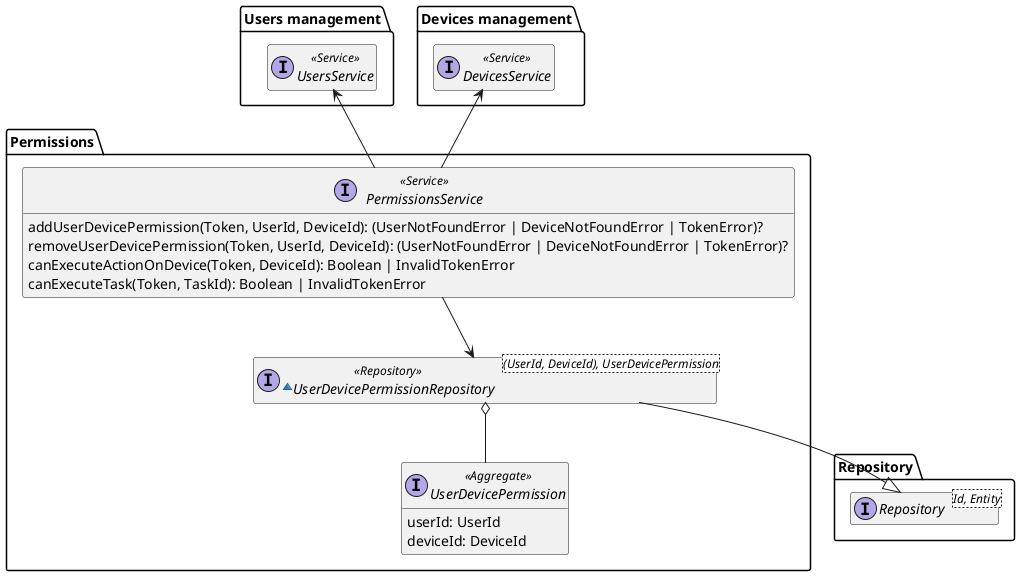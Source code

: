 
@startuml notifications-domain-model

hide empty members
package Repository{
    interface Repository<Id, Entity>
}

package "Users management" as UsersManagement {
    interface UsersService <<Service>>
}

package "Devices management" as DevicesManagement {
    interface DevicesService <<Service>>
}

package "Permissions" {
    interface PermissionsService <<Service>> {
        addUserDevicePermission(Token, UserId, DeviceId): (UserNotFoundError | DeviceNotFoundError | TokenError)?
        removeUserDevicePermission(Token, UserId, DeviceId): (UserNotFoundError | DeviceNotFoundError | TokenError)?
        canExecuteActionOnDevice(Token, DeviceId): Boolean | InvalidTokenError
        canExecuteTask(Token, TaskId): Boolean | InvalidTokenError
    }

    ~interface UserDevicePermissionRepository<(UserId, DeviceId), UserDevicePermission> <<Repository>> {
    }

    interface UserDevicePermission <<Aggregate>> {
        userId: UserId
        deviceId: DeviceId
    }

    PermissionsService -u-> DevicesManagement.DevicesService
    PermissionsService -u-> UsersManagement.UsersService
    PermissionsService --> UserDevicePermissionRepository
    UserDevicePermissionRepository --|> Repository.Repository
    UserDevicePermissionRepository o-- UserDevicePermission
}

@enduml

